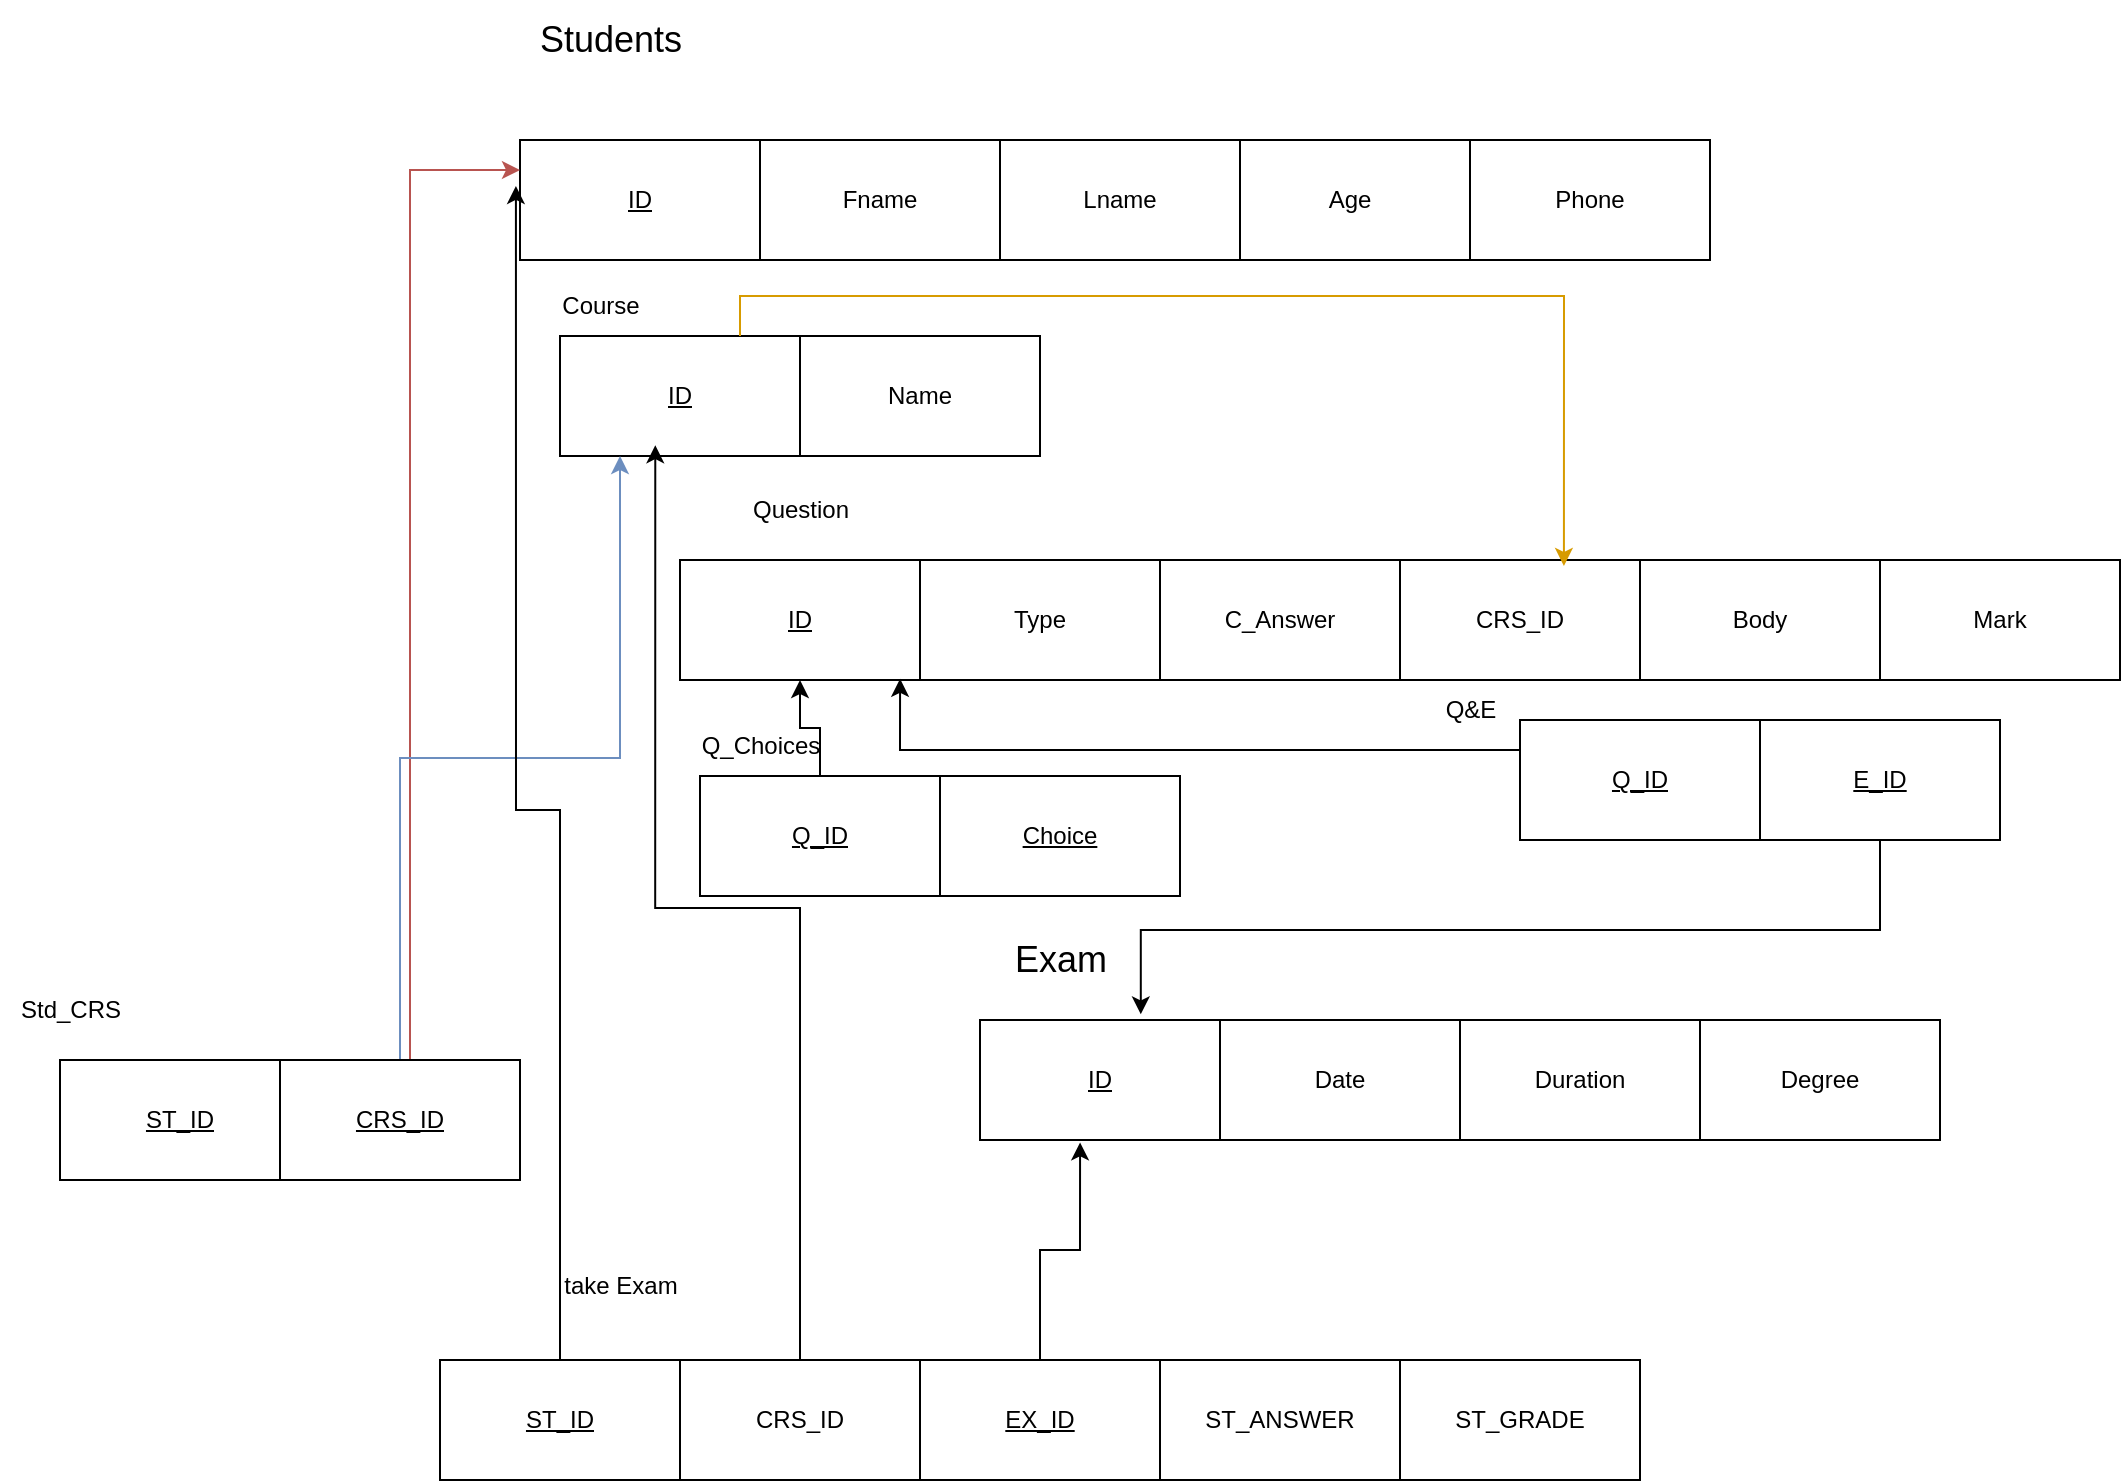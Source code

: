 <mxfile version="26.0.15">
  <diagram name="Page-1" id="JwRD7U7plezm4rPpV4n2">
    <mxGraphModel dx="2072" dy="942" grid="1" gridSize="10" guides="1" tooltips="1" connect="1" arrows="1" fold="1" page="1" pageScale="1" pageWidth="850" pageHeight="1100" math="0" shadow="0">
      <root>
        <mxCell id="0" />
        <mxCell id="1" parent="0" />
        <mxCell id="UBRBjP6RiJXYdvzXjwuL-2" value="&lt;font style=&quot;font-size: 18px;&quot;&gt;Students&lt;/font&gt;" style="text;html=1;align=center;verticalAlign=middle;resizable=0;points=[];autosize=1;strokeColor=none;fillColor=none;" parent="1" vertex="1">
          <mxGeometry x="70" y="80" width="90" height="40" as="geometry" />
        </mxCell>
        <mxCell id="UBRBjP6RiJXYdvzXjwuL-20" value="Name" style="rounded=0;whiteSpace=wrap;html=1;" parent="1" vertex="1">
          <mxGeometry x="210" y="248" width="120" height="60" as="geometry" />
        </mxCell>
        <mxCell id="UBRBjP6RiJXYdvzXjwuL-21" value="&lt;u&gt;ID&lt;/u&gt;" style="rounded=0;whiteSpace=wrap;html=1;" parent="1" vertex="1">
          <mxGeometry x="90" y="248" width="120" height="60" as="geometry" />
        </mxCell>
        <mxCell id="UBRBjP6RiJXYdvzXjwuL-23" value="Phone" style="rounded=0;whiteSpace=wrap;html=1;" parent="1" vertex="1">
          <mxGeometry x="545" y="150" width="120" height="60" as="geometry" />
        </mxCell>
        <mxCell id="UBRBjP6RiJXYdvzXjwuL-24" value="Age" style="rounded=0;whiteSpace=wrap;html=1;" parent="1" vertex="1">
          <mxGeometry x="425" y="150" width="120" height="60" as="geometry" />
        </mxCell>
        <mxCell id="UBRBjP6RiJXYdvzXjwuL-25" value="Lname" style="rounded=0;whiteSpace=wrap;html=1;" parent="1" vertex="1">
          <mxGeometry x="310" y="150" width="120" height="60" as="geometry" />
        </mxCell>
        <mxCell id="UBRBjP6RiJXYdvzXjwuL-26" value="Fname" style="rounded=0;whiteSpace=wrap;html=1;" parent="1" vertex="1">
          <mxGeometry x="190" y="150" width="120" height="60" as="geometry" />
        </mxCell>
        <mxCell id="UBRBjP6RiJXYdvzXjwuL-27" value="&lt;u&gt;ID&lt;/u&gt;" style="rounded=0;whiteSpace=wrap;html=1;" parent="1" vertex="1">
          <mxGeometry x="70" y="150" width="120" height="60" as="geometry" />
        </mxCell>
        <mxCell id="UBRBjP6RiJXYdvzXjwuL-29" value="Course" style="text;html=1;align=center;verticalAlign=middle;resizable=0;points=[];autosize=1;strokeColor=none;fillColor=none;" parent="1" vertex="1">
          <mxGeometry x="80" y="218" width="60" height="30" as="geometry" />
        </mxCell>
        <mxCell id="UBRBjP6RiJXYdvzXjwuL-30" value="&lt;u&gt;ID&lt;/u&gt;" style="rounded=0;whiteSpace=wrap;html=1;" parent="1" vertex="1">
          <mxGeometry x="150" y="360" width="120" height="60" as="geometry" />
        </mxCell>
        <mxCell id="UBRBjP6RiJXYdvzXjwuL-31" value="Type" style="rounded=0;whiteSpace=wrap;html=1;" parent="1" vertex="1">
          <mxGeometry x="270" y="360" width="120" height="60" as="geometry" />
        </mxCell>
        <mxCell id="UBRBjP6RiJXYdvzXjwuL-32" value="C_Answer" style="rounded=0;whiteSpace=wrap;html=1;" parent="1" vertex="1">
          <mxGeometry x="390" y="360" width="120" height="60" as="geometry" />
        </mxCell>
        <mxCell id="UBRBjP6RiJXYdvzXjwuL-34" value="Question" style="text;html=1;align=center;verticalAlign=middle;resizable=0;points=[];autosize=1;strokeColor=none;fillColor=none;" parent="1" vertex="1">
          <mxGeometry x="175" y="320" width="70" height="30" as="geometry" />
        </mxCell>
        <mxCell id="UBRBjP6RiJXYdvzXjwuL-35" value="Date" style="rounded=0;whiteSpace=wrap;html=1;" parent="1" vertex="1">
          <mxGeometry x="420" y="590" width="120" height="60" as="geometry" />
        </mxCell>
        <mxCell id="UBRBjP6RiJXYdvzXjwuL-36" value="&lt;u&gt;ID&lt;/u&gt;" style="rounded=0;whiteSpace=wrap;html=1;" parent="1" vertex="1">
          <mxGeometry x="300" y="590" width="120" height="60" as="geometry" />
        </mxCell>
        <mxCell id="UBRBjP6RiJXYdvzXjwuL-37" value="Duration" style="rounded=0;whiteSpace=wrap;html=1;" parent="1" vertex="1">
          <mxGeometry x="540" y="590" width="120" height="60" as="geometry" />
        </mxCell>
        <mxCell id="UBRBjP6RiJXYdvzXjwuL-38" value="Degree" style="rounded=0;whiteSpace=wrap;html=1;" parent="1" vertex="1">
          <mxGeometry x="660" y="590" width="120" height="60" as="geometry" />
        </mxCell>
        <mxCell id="UBRBjP6RiJXYdvzXjwuL-39" value="&lt;font style=&quot;font-size: 18px;&quot;&gt;Exam&lt;/font&gt;" style="text;html=1;align=center;verticalAlign=middle;resizable=0;points=[];autosize=1;strokeColor=none;fillColor=none;" parent="1" vertex="1">
          <mxGeometry x="305" y="540" width="70" height="40" as="geometry" />
        </mxCell>
        <mxCell id="UBRBjP6RiJXYdvzXjwuL-43" style="edgeStyle=orthogonalEdgeStyle;rounded=0;orthogonalLoop=1;jettySize=auto;html=1;entryX=0;entryY=0.25;entryDx=0;entryDy=0;fillColor=#f8cecc;strokeColor=#b85450;" parent="1" source="UBRBjP6RiJXYdvzXjwuL-40" target="UBRBjP6RiJXYdvzXjwuL-27" edge="1">
          <mxGeometry relative="1" as="geometry">
            <mxPoint x="30" y="157" as="targetPoint" />
          </mxGeometry>
        </mxCell>
        <mxCell id="UBRBjP6RiJXYdvzXjwuL-40" value="&lt;u&gt;ST_ID&lt;/u&gt;" style="rounded=0;whiteSpace=wrap;html=1;" parent="1" vertex="1">
          <mxGeometry x="-160" y="610" width="120" height="60" as="geometry" />
        </mxCell>
        <mxCell id="UBRBjP6RiJXYdvzXjwuL-49" style="edgeStyle=orthogonalEdgeStyle;rounded=0;orthogonalLoop=1;jettySize=auto;html=1;exitX=0.5;exitY=0;exitDx=0;exitDy=0;entryX=0.25;entryY=1;entryDx=0;entryDy=0;fillColor=#dae8fc;strokeColor=#6c8ebf;" parent="1" source="UBRBjP6RiJXYdvzXjwuL-41" target="UBRBjP6RiJXYdvzXjwuL-21" edge="1">
          <mxGeometry relative="1" as="geometry" />
        </mxCell>
        <mxCell id="UBRBjP6RiJXYdvzXjwuL-41" value="&lt;u&gt;CRS_ID&lt;/u&gt;" style="rounded=0;whiteSpace=wrap;html=1;" parent="1" vertex="1">
          <mxGeometry x="-50" y="610" width="120" height="60" as="geometry" />
        </mxCell>
        <mxCell id="UBRBjP6RiJXYdvzXjwuL-42" value="Std_CRS" style="text;html=1;align=center;verticalAlign=middle;resizable=0;points=[];autosize=1;strokeColor=none;fillColor=none;" parent="1" vertex="1">
          <mxGeometry x="-190" y="570" width="70" height="30" as="geometry" />
        </mxCell>
        <mxCell id="UBRBjP6RiJXYdvzXjwuL-50" value="CRS_ID" style="rounded=0;whiteSpace=wrap;html=1;" parent="1" vertex="1">
          <mxGeometry x="510" y="360" width="120" height="60" as="geometry" />
        </mxCell>
        <mxCell id="UBRBjP6RiJXYdvzXjwuL-52" style="edgeStyle=orthogonalEdgeStyle;rounded=0;orthogonalLoop=1;jettySize=auto;html=1;exitX=0.75;exitY=0;exitDx=0;exitDy=0;entryX=0.683;entryY=0.05;entryDx=0;entryDy=0;entryPerimeter=0;fillColor=#ffe6cc;strokeColor=#d79b00;" parent="1" source="UBRBjP6RiJXYdvzXjwuL-21" target="UBRBjP6RiJXYdvzXjwuL-50" edge="1">
          <mxGeometry relative="1" as="geometry" />
        </mxCell>
        <mxCell id="UBRBjP6RiJXYdvzXjwuL-53" value="Body" style="rounded=0;whiteSpace=wrap;html=1;" parent="1" vertex="1">
          <mxGeometry x="630" y="360" width="120" height="60" as="geometry" />
        </mxCell>
        <mxCell id="UBRBjP6RiJXYdvzXjwuL-54" value="&lt;u&gt;ST_ID&lt;/u&gt;" style="rounded=0;whiteSpace=wrap;html=1;" parent="1" vertex="1">
          <mxGeometry x="30" y="760" width="120" height="60" as="geometry" />
        </mxCell>
        <mxCell id="UBRBjP6RiJXYdvzXjwuL-55" value="CRS_ID" style="rounded=0;whiteSpace=wrap;html=1;" parent="1" vertex="1">
          <mxGeometry x="150" y="760" width="120" height="60" as="geometry" />
        </mxCell>
        <mxCell id="UBRBjP6RiJXYdvzXjwuL-56" value="&lt;u&gt;EX_ID&lt;/u&gt;" style="rounded=0;whiteSpace=wrap;html=1;" parent="1" vertex="1">
          <mxGeometry x="270" y="760" width="120" height="60" as="geometry" />
        </mxCell>
        <mxCell id="UBRBjP6RiJXYdvzXjwuL-57" value="ST_ANSWER" style="rounded=0;whiteSpace=wrap;html=1;" parent="1" vertex="1">
          <mxGeometry x="390" y="760" width="120" height="60" as="geometry" />
        </mxCell>
        <mxCell id="UBRBjP6RiJXYdvzXjwuL-58" style="edgeStyle=orthogonalEdgeStyle;rounded=0;orthogonalLoop=1;jettySize=auto;html=1;entryX=-0.017;entryY=0.383;entryDx=0;entryDy=0;entryPerimeter=0;" parent="1" source="UBRBjP6RiJXYdvzXjwuL-54" target="UBRBjP6RiJXYdvzXjwuL-27" edge="1">
          <mxGeometry relative="1" as="geometry" />
        </mxCell>
        <mxCell id="UBRBjP6RiJXYdvzXjwuL-59" style="edgeStyle=orthogonalEdgeStyle;rounded=0;orthogonalLoop=1;jettySize=auto;html=1;entryX=0.397;entryY=0.91;entryDx=0;entryDy=0;entryPerimeter=0;" parent="1" source="UBRBjP6RiJXYdvzXjwuL-55" target="UBRBjP6RiJXYdvzXjwuL-21" edge="1">
          <mxGeometry relative="1" as="geometry" />
        </mxCell>
        <mxCell id="UBRBjP6RiJXYdvzXjwuL-60" style="edgeStyle=orthogonalEdgeStyle;rounded=0;orthogonalLoop=1;jettySize=auto;html=1;entryX=0.417;entryY=1.02;entryDx=0;entryDy=0;entryPerimeter=0;" parent="1" source="UBRBjP6RiJXYdvzXjwuL-56" target="UBRBjP6RiJXYdvzXjwuL-36" edge="1">
          <mxGeometry relative="1" as="geometry" />
        </mxCell>
        <mxCell id="UBRBjP6RiJXYdvzXjwuL-63" style="edgeStyle=orthogonalEdgeStyle;rounded=0;orthogonalLoop=1;jettySize=auto;html=1;entryX=0.5;entryY=1;entryDx=0;entryDy=0;" parent="1" source="UBRBjP6RiJXYdvzXjwuL-61" target="UBRBjP6RiJXYdvzXjwuL-30" edge="1">
          <mxGeometry relative="1" as="geometry" />
        </mxCell>
        <mxCell id="UBRBjP6RiJXYdvzXjwuL-61" value="&lt;u&gt;Q_ID&lt;/u&gt;" style="rounded=0;whiteSpace=wrap;html=1;" parent="1" vertex="1">
          <mxGeometry x="160" y="468" width="120" height="60" as="geometry" />
        </mxCell>
        <mxCell id="UBRBjP6RiJXYdvzXjwuL-62" value="&lt;u&gt;Choice&lt;/u&gt;" style="rounded=0;whiteSpace=wrap;html=1;" parent="1" vertex="1">
          <mxGeometry x="280" y="468" width="120" height="60" as="geometry" />
        </mxCell>
        <mxCell id="UBRBjP6RiJXYdvzXjwuL-64" value="Q_Choices" style="text;html=1;align=center;verticalAlign=middle;resizable=0;points=[];autosize=1;strokeColor=none;fillColor=none;" parent="1" vertex="1">
          <mxGeometry x="150" y="438" width="80" height="30" as="geometry" />
        </mxCell>
        <mxCell id="UBRBjP6RiJXYdvzXjwuL-65" value="take Exam" style="text;html=1;align=center;verticalAlign=middle;resizable=0;points=[];autosize=1;strokeColor=none;fillColor=none;" parent="1" vertex="1">
          <mxGeometry x="80" y="708" width="80" height="30" as="geometry" />
        </mxCell>
        <mxCell id="UBRBjP6RiJXYdvzXjwuL-66" value="ST_GRADE" style="rounded=0;whiteSpace=wrap;html=1;" parent="1" vertex="1">
          <mxGeometry x="510" y="760" width="120" height="60" as="geometry" />
        </mxCell>
        <mxCell id="UBRBjP6RiJXYdvzXjwuL-67" value="Mark" style="rounded=0;whiteSpace=wrap;html=1;" parent="1" vertex="1">
          <mxGeometry x="750" y="360" width="120" height="60" as="geometry" />
        </mxCell>
        <mxCell id="UBRBjP6RiJXYdvzXjwuL-70" value="&lt;u&gt;Q_ID&lt;/u&gt;" style="rounded=0;whiteSpace=wrap;html=1;" parent="1" vertex="1">
          <mxGeometry x="570" y="440" width="120" height="60" as="geometry" />
        </mxCell>
        <mxCell id="UBRBjP6RiJXYdvzXjwuL-71" value="&lt;u&gt;E_ID&lt;/u&gt;" style="rounded=0;whiteSpace=wrap;html=1;" parent="1" vertex="1">
          <mxGeometry x="690" y="440" width="120" height="60" as="geometry" />
        </mxCell>
        <mxCell id="UBRBjP6RiJXYdvzXjwuL-72" value="Q&amp;amp;E" style="text;html=1;align=center;verticalAlign=middle;resizable=0;points=[];autosize=1;strokeColor=none;fillColor=none;" parent="1" vertex="1">
          <mxGeometry x="520" y="420" width="50" height="30" as="geometry" />
        </mxCell>
        <mxCell id="UBRBjP6RiJXYdvzXjwuL-74" style="edgeStyle=orthogonalEdgeStyle;rounded=0;orthogonalLoop=1;jettySize=auto;html=1;exitX=0.5;exitY=1;exitDx=0;exitDy=0;entryX=0.67;entryY=-0.047;entryDx=0;entryDy=0;entryPerimeter=0;" parent="1" source="UBRBjP6RiJXYdvzXjwuL-71" target="UBRBjP6RiJXYdvzXjwuL-36" edge="1">
          <mxGeometry relative="1" as="geometry" />
        </mxCell>
        <mxCell id="UBRBjP6RiJXYdvzXjwuL-75" style="edgeStyle=orthogonalEdgeStyle;rounded=0;orthogonalLoop=1;jettySize=auto;html=1;exitX=0;exitY=0.25;exitDx=0;exitDy=0;entryX=0.917;entryY=0.99;entryDx=0;entryDy=0;entryPerimeter=0;" parent="1" source="UBRBjP6RiJXYdvzXjwuL-70" target="UBRBjP6RiJXYdvzXjwuL-30" edge="1">
          <mxGeometry relative="1" as="geometry" />
        </mxCell>
      </root>
    </mxGraphModel>
  </diagram>
</mxfile>
